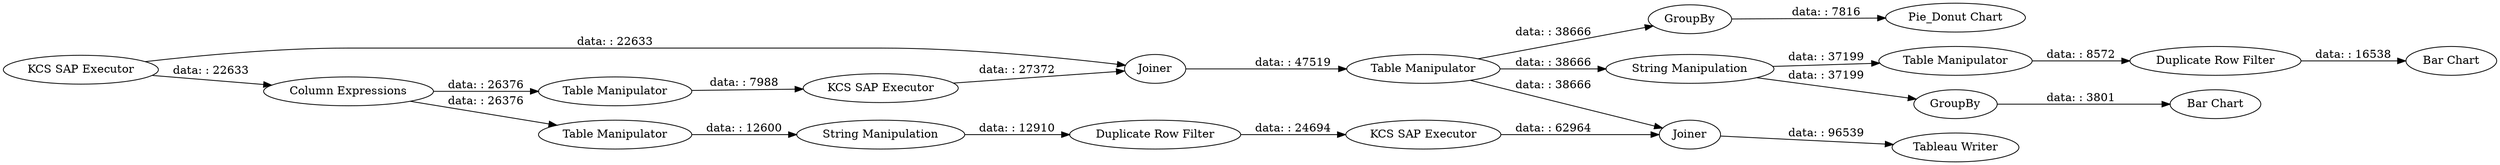 digraph {
	"1461934053443438546_34" [label=GroupBy]
	"1461934053443438546_32" [label="Bar Chart"]
	"1461934053443438546_35" [label="Pie_Donut Chart"]
	"1461934053443438546_9" [label=Joiner]
	"1461934053443438546_4" [label="String Manipulation"]
	"1461934053443438546_25" [label="Duplicate Row Filter"]
	"1461934053443438546_7" [label="Table Manipulator"]
	"1461934053443438546_31" [label="Duplicate Row Filter"]
	"1461934053443438546_28" [label="Table Manipulator"]
	"1461934053443438546_30" [label="Table Manipulator"]
	"1461934053443438546_36" [label=Joiner]
	"1461934053443438546_10" [label="Tableau Writer"]
	"1461934053443438546_6" [label="Column Expressions"]
	"1461934053443438546_26" [label="KCS SAP Executor"]
	"1461934053443438546_27" [label=GroupBy]
	"1461934053443438546_24" [label="String Manipulation"]
	"1461934053443438546_8" [label="KCS SAP Executor"]
	"1461934053443438546_11" [label="Table Manipulator"]
	"1461934053443438546_1" [label="KCS SAP Executor"]
	"1461934053443438546_29" [label="Bar Chart"]
	"1461934053443438546_36" -> "1461934053443438546_10" [label="data: : 96539"]
	"1461934053443438546_26" -> "1461934053443438546_36" [label="data: : 62964"]
	"1461934053443438546_1" -> "1461934053443438546_6" [label="data: : 22633"]
	"1461934053443438546_9" -> "1461934053443438546_28" [label="data: : 47519"]
	"1461934053443438546_4" -> "1461934053443438546_27" [label="data: : 37199"]
	"1461934053443438546_27" -> "1461934053443438546_29" [label="data: : 3801"]
	"1461934053443438546_28" -> "1461934053443438546_4" [label="data: : 38666"]
	"1461934053443438546_25" -> "1461934053443438546_26" [label="data: : 24694"]
	"1461934053443438546_4" -> "1461934053443438546_30" [label="data: : 37199"]
	"1461934053443438546_28" -> "1461934053443438546_34" [label="data: : 38666"]
	"1461934053443438546_6" -> "1461934053443438546_11" [label="data: : 26376"]
	"1461934053443438546_8" -> "1461934053443438546_9" [label="data: : 27372"]
	"1461934053443438546_24" -> "1461934053443438546_25" [label="data: : 12910"]
	"1461934053443438546_7" -> "1461934053443438546_8" [label="data: : 7988"]
	"1461934053443438546_34" -> "1461934053443438546_35" [label="data: : 7816"]
	"1461934053443438546_1" -> "1461934053443438546_9" [label="data: : 22633"]
	"1461934053443438546_30" -> "1461934053443438546_31" [label="data: : 8572"]
	"1461934053443438546_11" -> "1461934053443438546_24" [label="data: : 12600"]
	"1461934053443438546_31" -> "1461934053443438546_32" [label="data: : 16538"]
	"1461934053443438546_6" -> "1461934053443438546_7" [label="data: : 26376"]
	"1461934053443438546_28" -> "1461934053443438546_36" [label="data: : 38666"]
	rankdir=LR
}
